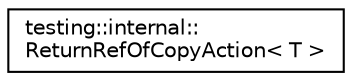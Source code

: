 digraph "Иерархия классов. Графический вид."
{
 // LATEX_PDF_SIZE
  edge [fontname="Helvetica",fontsize="10",labelfontname="Helvetica",labelfontsize="10"];
  node [fontname="Helvetica",fontsize="10",shape=record];
  rankdir="LR";
  Node0 [label="testing::internal::\lReturnRefOfCopyAction\< T \>",height=0.2,width=0.4,color="black", fillcolor="white", style="filled",URL="$classtesting_1_1internal_1_1ReturnRefOfCopyAction.html",tooltip=" "];
}
